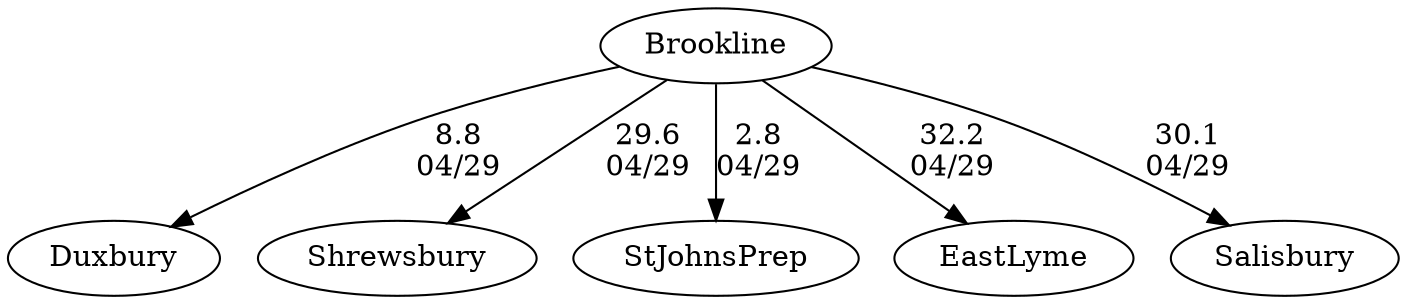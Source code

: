 digraph boys2foursBrookline {Duxbury [URL="boys2foursBrooklineDuxbury.html"];Shrewsbury [URL="boys2foursBrooklineShrewsbury.html"];StJohnsPrep [URL="boys2foursBrooklineStJohnsPrep.html"];EastLyme [URL="boys2foursBrooklineEastLyme.html"];Brookline [URL="boys2foursBrooklineBrookline.html"];Salisbury [URL="boys2foursBrooklineSalisbury.html"];Brookline -> StJohnsPrep[label="2.8
04/29", weight="98", tooltip="NEIRA,Quinsigamond Cup			
Distance: 1500 Meters Conditions: Cross wind from Lane 6 with Variable Head/Tail wind Comments: Races were floating starts, please do no compare times. In the G4, there was a restart about 250 meters over the line. A special thank you to St. John's and Shrewsbury for hosting the day.
None", URL="http://www.row2k.com/results/resultspage.cfm?UID=1D682CBC1FCE36890658D2D28FE95424&cat=5", random="random"]; 
Brookline -> Duxbury[label="8.8
04/29", weight="92", tooltip="NEIRA,Quinsigamond Cup			
Distance: 1500 Meters Conditions: Cross wind from Lane 6 with Variable Head/Tail wind Comments: Races were floating starts, please do no compare times. In the G4, there was a restart about 250 meters over the line. A special thank you to St. John's and Shrewsbury for hosting the day.
None", URL="http://www.row2k.com/results/resultspage.cfm?UID=1D682CBC1FCE36890658D2D28FE95424&cat=5", random="random"]; 
Brookline -> Shrewsbury[label="29.6
04/29", weight="71", tooltip="NEIRA,Quinsigamond Cup			
Distance: 1500 Meters Conditions: Cross wind from Lane 6 with Variable Head/Tail wind Comments: Races were floating starts, please do no compare times. In the G4, there was a restart about 250 meters over the line. A special thank you to St. John's and Shrewsbury for hosting the day.
None", URL="http://www.row2k.com/results/resultspage.cfm?UID=1D682CBC1FCE36890658D2D28FE95424&cat=5", random="random"]; 
Brookline -> Salisbury[label="30.1
04/29", weight="70", tooltip="NEIRA,Quinsigamond Cup			
Distance: 1500 Meters Conditions: Cross wind from Lane 6 with Variable Head/Tail wind Comments: Races were floating starts, please do no compare times. In the G4, there was a restart about 250 meters over the line. A special thank you to St. John's and Shrewsbury for hosting the day.
None", URL="http://www.row2k.com/results/resultspage.cfm?UID=1D682CBC1FCE36890658D2D28FE95424&cat=5", random="random"]; 
Brookline -> EastLyme[label="32.2
04/29", weight="68", tooltip="NEIRA,Quinsigamond Cup			
Distance: 1500 Meters Conditions: Cross wind from Lane 6 with Variable Head/Tail wind Comments: Races were floating starts, please do no compare times. In the G4, there was a restart about 250 meters over the line. A special thank you to St. John's and Shrewsbury for hosting the day.
None", URL="http://www.row2k.com/results/resultspage.cfm?UID=1D682CBC1FCE36890658D2D28FE95424&cat=5", random="random"]}
